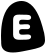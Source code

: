 <?xml version="1.0" encoding="UTF-8"?>
<dia:diagram xmlns:dia="http://www.lysator.liu.se/~alla/dia/">
  <dia:layer name="Segundo Plano" visible="true" connectable="true" active="true">
    <dia:object type="Standard - Beziergon" version="0" id="O0">
      <dia:attribute name="obj_pos">
        <dia:point val="9.004,4.485"/>
      </dia:attribute>
      <dia:attribute name="obj_bb">
        <dia:rectangle val="8.145,4.365;10.345,6.94"/>
      </dia:attribute>
      <dia:attribute name="bez_points">
        <dia:point val="9.004,4.485"/>
        <dia:point val="9.904,4.268"/>
        <dia:point val="10.154,5.885"/>
        <dia:point val="10.204,5.985"/>
        <dia:point val="10.304,6.585"/>
        <dia:point val="10.304,6.568"/>
        <dia:point val="9.204,6.785"/>
        <dia:point val="8.204,6.985"/>
        <dia:point val="8.254,6.585"/>
        <dia:point val="8.254,6.385"/>
        <dia:point val="8.254,6.335"/>
        <dia:point val="8.104,4.702"/>
      </dia:attribute>
      <dia:attribute name="corner_types">
        <dia:enum val="2"/>
        <dia:enum val="2"/>
        <dia:enum val="2"/>
        <dia:enum val="2"/>
        <dia:enum val="2"/>
      </dia:attribute>
      <dia:attribute name="line_width">
        <dia:real val="0.2"/>
      </dia:attribute>
      <dia:attribute name="inner_color">
        <dia:color val="#000000ff"/>
      </dia:attribute>
      <dia:attribute name="show_background">
        <dia:boolean val="true"/>
      </dia:attribute>
    </dia:object>
    <dia:object type="Standard - Beziergon" version="0" id="O1">
      <dia:attribute name="obj_pos">
        <dia:point val="8.8,5.3"/>
      </dia:attribute>
      <dia:attribute name="obj_bb">
        <dia:rectangle val="8.75,5.046;9.65,6.304"/>
      </dia:attribute>
      <dia:attribute name="bez_points">
        <dia:point val="8.8,5.3"/>
        <dia:point val="8.8,5.05"/>
        <dia:point val="9,5.1"/>
        <dia:point val="9.25,5.1"/>
        <dia:point val="9.5,5.1"/>
        <dia:point val="9.6,5.1"/>
        <dia:point val="9.6,5.2"/>
        <dia:point val="9.6,5.3"/>
        <dia:point val="9.35,5.25"/>
        <dia:point val="9.25,5.25"/>
        <dia:point val="9.15,5.25"/>
        <dia:point val="9,5.25"/>
        <dia:point val="9,5.45"/>
        <dia:point val="9,5.65"/>
        <dia:point val="9.2,5.58"/>
        <dia:point val="9.3,5.58"/>
        <dia:point val="9.4,5.58"/>
        <dia:point val="9.55,5.55"/>
        <dia:point val="9.55,5.65"/>
        <dia:point val="9.55,5.75"/>
        <dia:point val="9.4,5.72"/>
        <dia:point val="9.3,5.72"/>
        <dia:point val="9.2,5.72"/>
        <dia:point val="9,5.7"/>
        <dia:point val="9,5.9"/>
        <dia:point val="9,6.1"/>
        <dia:point val="9.15,6.1"/>
        <dia:point val="9.25,6.1"/>
        <dia:point val="9.35,6.1"/>
        <dia:point val="9.6,6.05"/>
        <dia:point val="9.6,6.15"/>
        <dia:point val="9.6,6.25"/>
        <dia:point val="9.45,6.25"/>
        <dia:point val="9.25,6.25"/>
        <dia:point val="9.05,6.25"/>
        <dia:point val="8.8,6.3"/>
        <dia:point val="8.8,6.05"/>
        <dia:point val="8.8,5.8"/>
        <dia:point val="8.8,5.55"/>
      </dia:attribute>
      <dia:attribute name="corner_types">
        <dia:enum val="0"/>
        <dia:enum val="0"/>
        <dia:enum val="0"/>
        <dia:enum val="0"/>
        <dia:enum val="0"/>
        <dia:enum val="0"/>
        <dia:enum val="0"/>
        <dia:enum val="0"/>
        <dia:enum val="0"/>
        <dia:enum val="0"/>
        <dia:enum val="0"/>
        <dia:enum val="0"/>
        <dia:enum val="0"/>
        <dia:enum val="0"/>
      </dia:attribute>
      <dia:attribute name="line_color">
        <dia:color val="#ffffffff"/>
      </dia:attribute>
      <dia:attribute name="show_background">
        <dia:boolean val="true"/>
      </dia:attribute>
    </dia:object>
  </dia:layer>
</dia:diagram>
